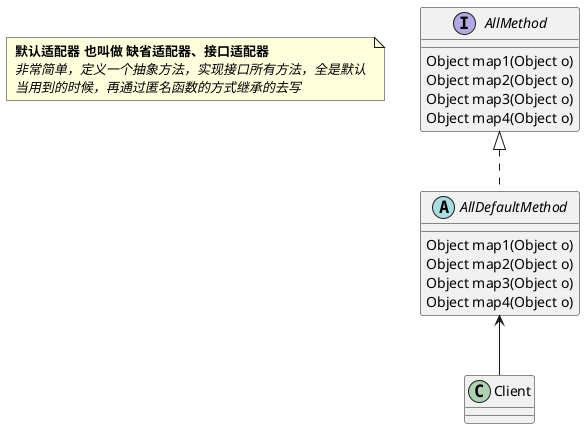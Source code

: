 @startuml
'https://plantuml.com/class-diagram
note as N
    <b> 默认适配器 也叫做 缺省适配器、接口适配器</b>
    <i> 非常简单，定义一个抽象方法，实现接口所有方法，全是默认 </i>
    <i> 当用到的时候，再通过匿名函数的方式继承的去写 </i>
end note
interface AllMethod{
    Object map1(Object o)
    Object map2(Object o)
    Object map3(Object o)
    Object map4(Object o)
}

abstract class AllDefaultMethod{
    Object map1(Object o)
    Object map2(Object o)
    Object map3(Object o)
    Object map4(Object o)
}

AllMethod <|.. AllDefaultMethod

AllDefaultMethod <-- Client
@enduml